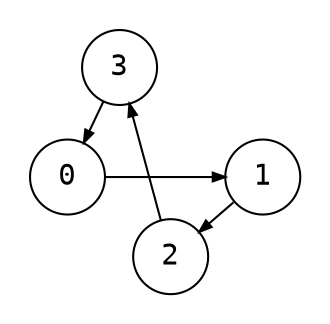 digraph {
    node [shape=circle, fontname="monospace"; fixedsize=true, width="0.5"];
    edge [arrowsize=0.6];
    layout=neato;
    mode="sgd";
    normalize=true;
    pad=0.2;

    0 -> 1 -> 2 -> 3 -> 0;
}